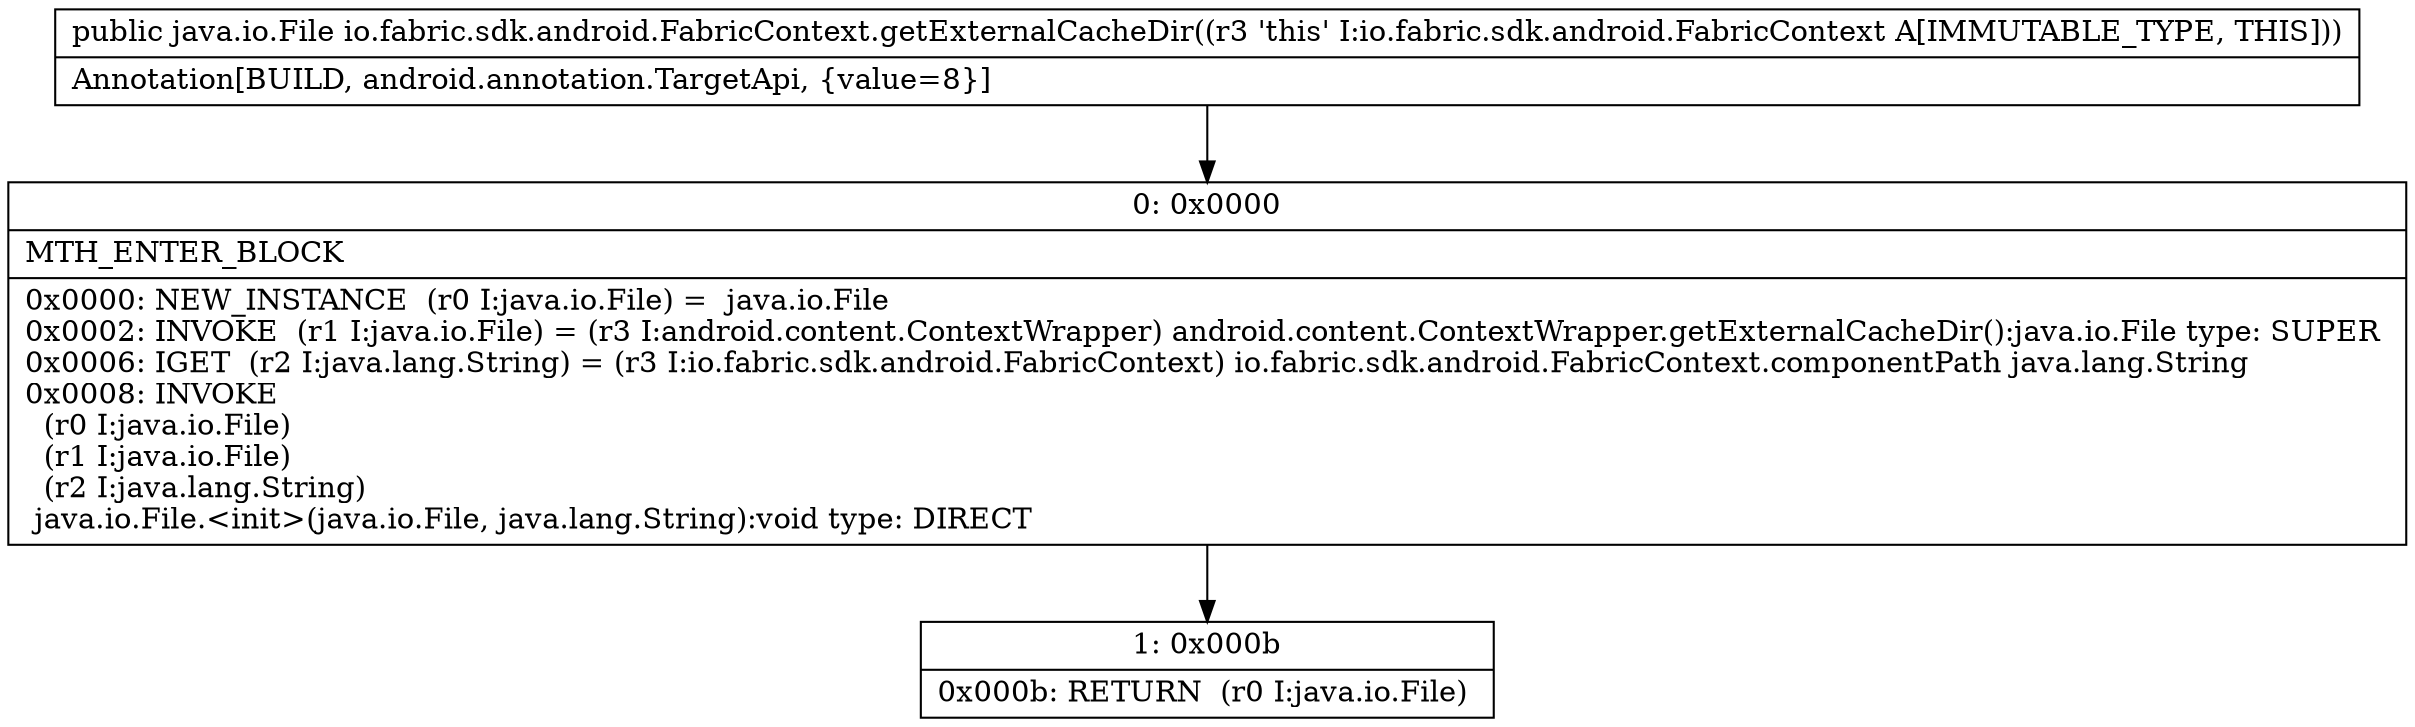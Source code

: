 digraph "CFG forio.fabric.sdk.android.FabricContext.getExternalCacheDir()Ljava\/io\/File;" {
Node_0 [shape=record,label="{0\:\ 0x0000|MTH_ENTER_BLOCK\l|0x0000: NEW_INSTANCE  (r0 I:java.io.File) =  java.io.File \l0x0002: INVOKE  (r1 I:java.io.File) = (r3 I:android.content.ContextWrapper) android.content.ContextWrapper.getExternalCacheDir():java.io.File type: SUPER \l0x0006: IGET  (r2 I:java.lang.String) = (r3 I:io.fabric.sdk.android.FabricContext) io.fabric.sdk.android.FabricContext.componentPath java.lang.String \l0x0008: INVOKE  \l  (r0 I:java.io.File)\l  (r1 I:java.io.File)\l  (r2 I:java.lang.String)\l java.io.File.\<init\>(java.io.File, java.lang.String):void type: DIRECT \l}"];
Node_1 [shape=record,label="{1\:\ 0x000b|0x000b: RETURN  (r0 I:java.io.File) \l}"];
MethodNode[shape=record,label="{public java.io.File io.fabric.sdk.android.FabricContext.getExternalCacheDir((r3 'this' I:io.fabric.sdk.android.FabricContext A[IMMUTABLE_TYPE, THIS]))  | Annotation[BUILD, android.annotation.TargetApi, \{value=8\}]\l}"];
MethodNode -> Node_0;
Node_0 -> Node_1;
}

